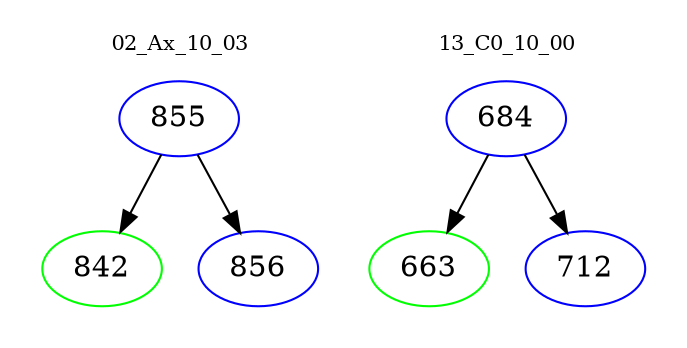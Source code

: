 digraph{
subgraph cluster_0 {
color = white
label = "02_Ax_10_03";
fontsize=10;
T0_855 [label="855", color="blue"]
T0_855 -> T0_842 [color="black"]
T0_842 [label="842", color="green"]
T0_855 -> T0_856 [color="black"]
T0_856 [label="856", color="blue"]
}
subgraph cluster_1 {
color = white
label = "13_C0_10_00";
fontsize=10;
T1_684 [label="684", color="blue"]
T1_684 -> T1_663 [color="black"]
T1_663 [label="663", color="green"]
T1_684 -> T1_712 [color="black"]
T1_712 [label="712", color="blue"]
}
}
